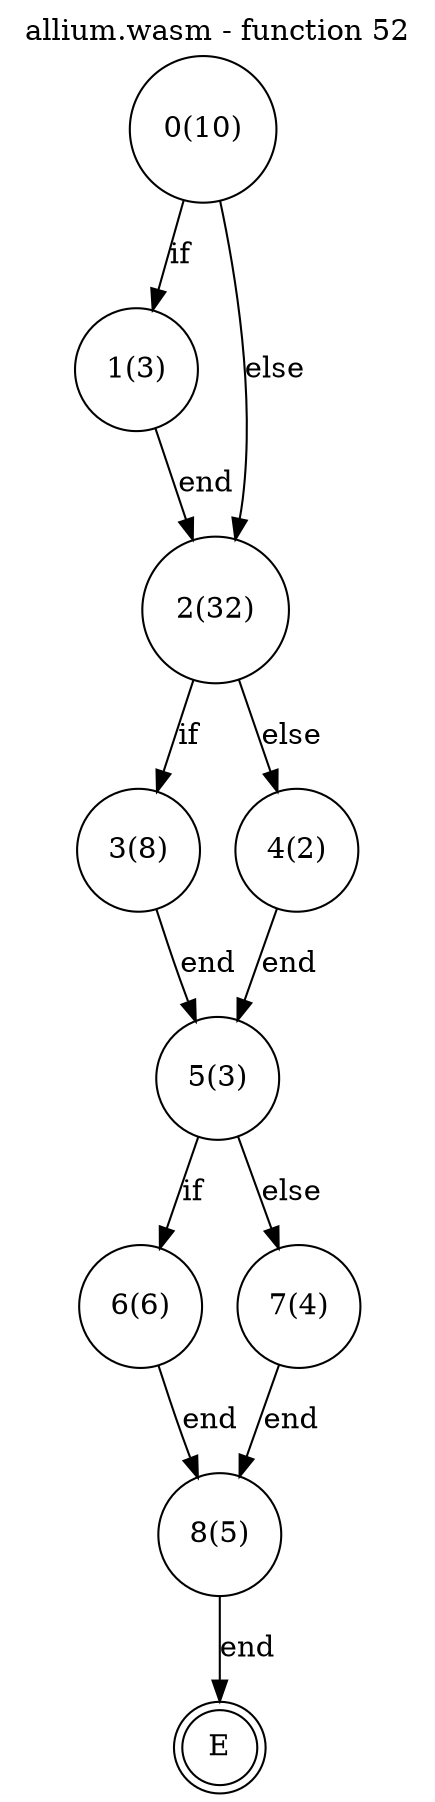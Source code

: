 digraph finite_state_machine {
    label = "allium.wasm - function 52"
    labelloc =  t
    labelfontsize = 16
    labelfontcolor = black
    labelfontname = "Helvetica"
    node [shape = doublecircle]; E ;
node [shape=circle, fontcolor=black, style="", label="0(10)"]0
node [shape=circle, fontcolor=black, style="", label="1(3)"]1
node [shape=circle, fontcolor=black, style="", label="2(32)"]2
node [shape=circle, fontcolor=black, style="", label="3(8)"]3
node [shape=circle, fontcolor=black, style="", label="4(2)"]4
node [shape=circle, fontcolor=black, style="", label="5(3)"]5
node [shape=circle, fontcolor=black, style="", label="6(6)"]6
node [shape=circle, fontcolor=black, style="", label="7(4)"]7
node [shape=circle, fontcolor=black, style="", label="8(5)"]8
node [shape=circle, fontcolor=black, style="", label="E"]E
    0 -> 1[label="if"];
    0 -> 2[label="else"];
    1 -> 2[label="end"];
    2 -> 3[label="if"];
    2 -> 4[label="else"];
    3 -> 5[label="end"];
    4 -> 5[label="end"];
    5 -> 6[label="if"];
    5 -> 7[label="else"];
    6 -> 8[label="end"];
    7 -> 8[label="end"];
    8 -> E[label="end"];
}
